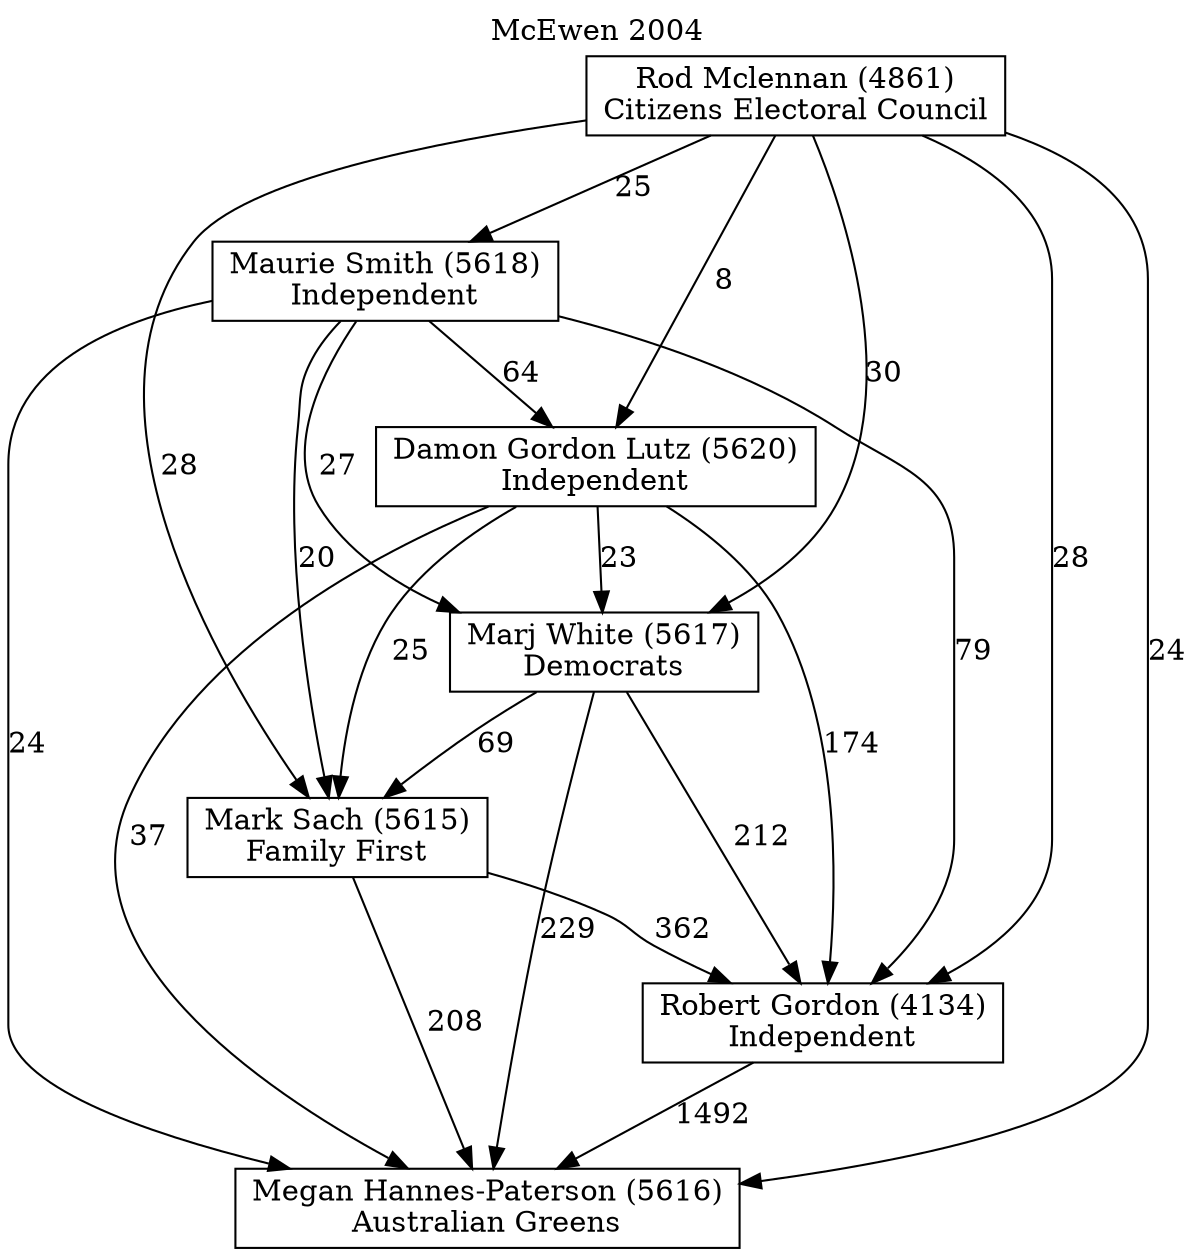 // House preference flow
digraph "Megan Hannes-Paterson (5616)_McEwen_2004" {
	graph [label="McEwen 2004" labelloc=t mclimit=10]
	node [shape=box]
	"Damon Gordon Lutz (5620)" [label="Damon Gordon Lutz (5620)
Independent"]
	"Marj White (5617)" [label="Marj White (5617)
Democrats"]
	"Mark Sach (5615)" [label="Mark Sach (5615)
Family First"]
	"Maurie Smith (5618)" [label="Maurie Smith (5618)
Independent"]
	"Megan Hannes-Paterson (5616)" [label="Megan Hannes-Paterson (5616)
Australian Greens"]
	"Robert Gordon (4134)" [label="Robert Gordon (4134)
Independent"]
	"Rod Mclennan (4861)" [label="Rod Mclennan (4861)
Citizens Electoral Council"]
	"Damon Gordon Lutz (5620)" -> "Marj White (5617)" [label=23]
	"Damon Gordon Lutz (5620)" -> "Mark Sach (5615)" [label=25]
	"Damon Gordon Lutz (5620)" -> "Megan Hannes-Paterson (5616)" [label=37]
	"Damon Gordon Lutz (5620)" -> "Robert Gordon (4134)" [label=174]
	"Marj White (5617)" -> "Mark Sach (5615)" [label=69]
	"Marj White (5617)" -> "Megan Hannes-Paterson (5616)" [label=229]
	"Marj White (5617)" -> "Robert Gordon (4134)" [label=212]
	"Mark Sach (5615)" -> "Megan Hannes-Paterson (5616)" [label=208]
	"Mark Sach (5615)" -> "Robert Gordon (4134)" [label=362]
	"Maurie Smith (5618)" -> "Damon Gordon Lutz (5620)" [label=64]
	"Maurie Smith (5618)" -> "Marj White (5617)" [label=27]
	"Maurie Smith (5618)" -> "Mark Sach (5615)" [label=20]
	"Maurie Smith (5618)" -> "Megan Hannes-Paterson (5616)" [label=24]
	"Maurie Smith (5618)" -> "Robert Gordon (4134)" [label=79]
	"Robert Gordon (4134)" -> "Megan Hannes-Paterson (5616)" [label=1492]
	"Rod Mclennan (4861)" -> "Damon Gordon Lutz (5620)" [label=8]
	"Rod Mclennan (4861)" -> "Marj White (5617)" [label=30]
	"Rod Mclennan (4861)" -> "Mark Sach (5615)" [label=28]
	"Rod Mclennan (4861)" -> "Maurie Smith (5618)" [label=25]
	"Rod Mclennan (4861)" -> "Megan Hannes-Paterson (5616)" [label=24]
	"Rod Mclennan (4861)" -> "Robert Gordon (4134)" [label=28]
}
